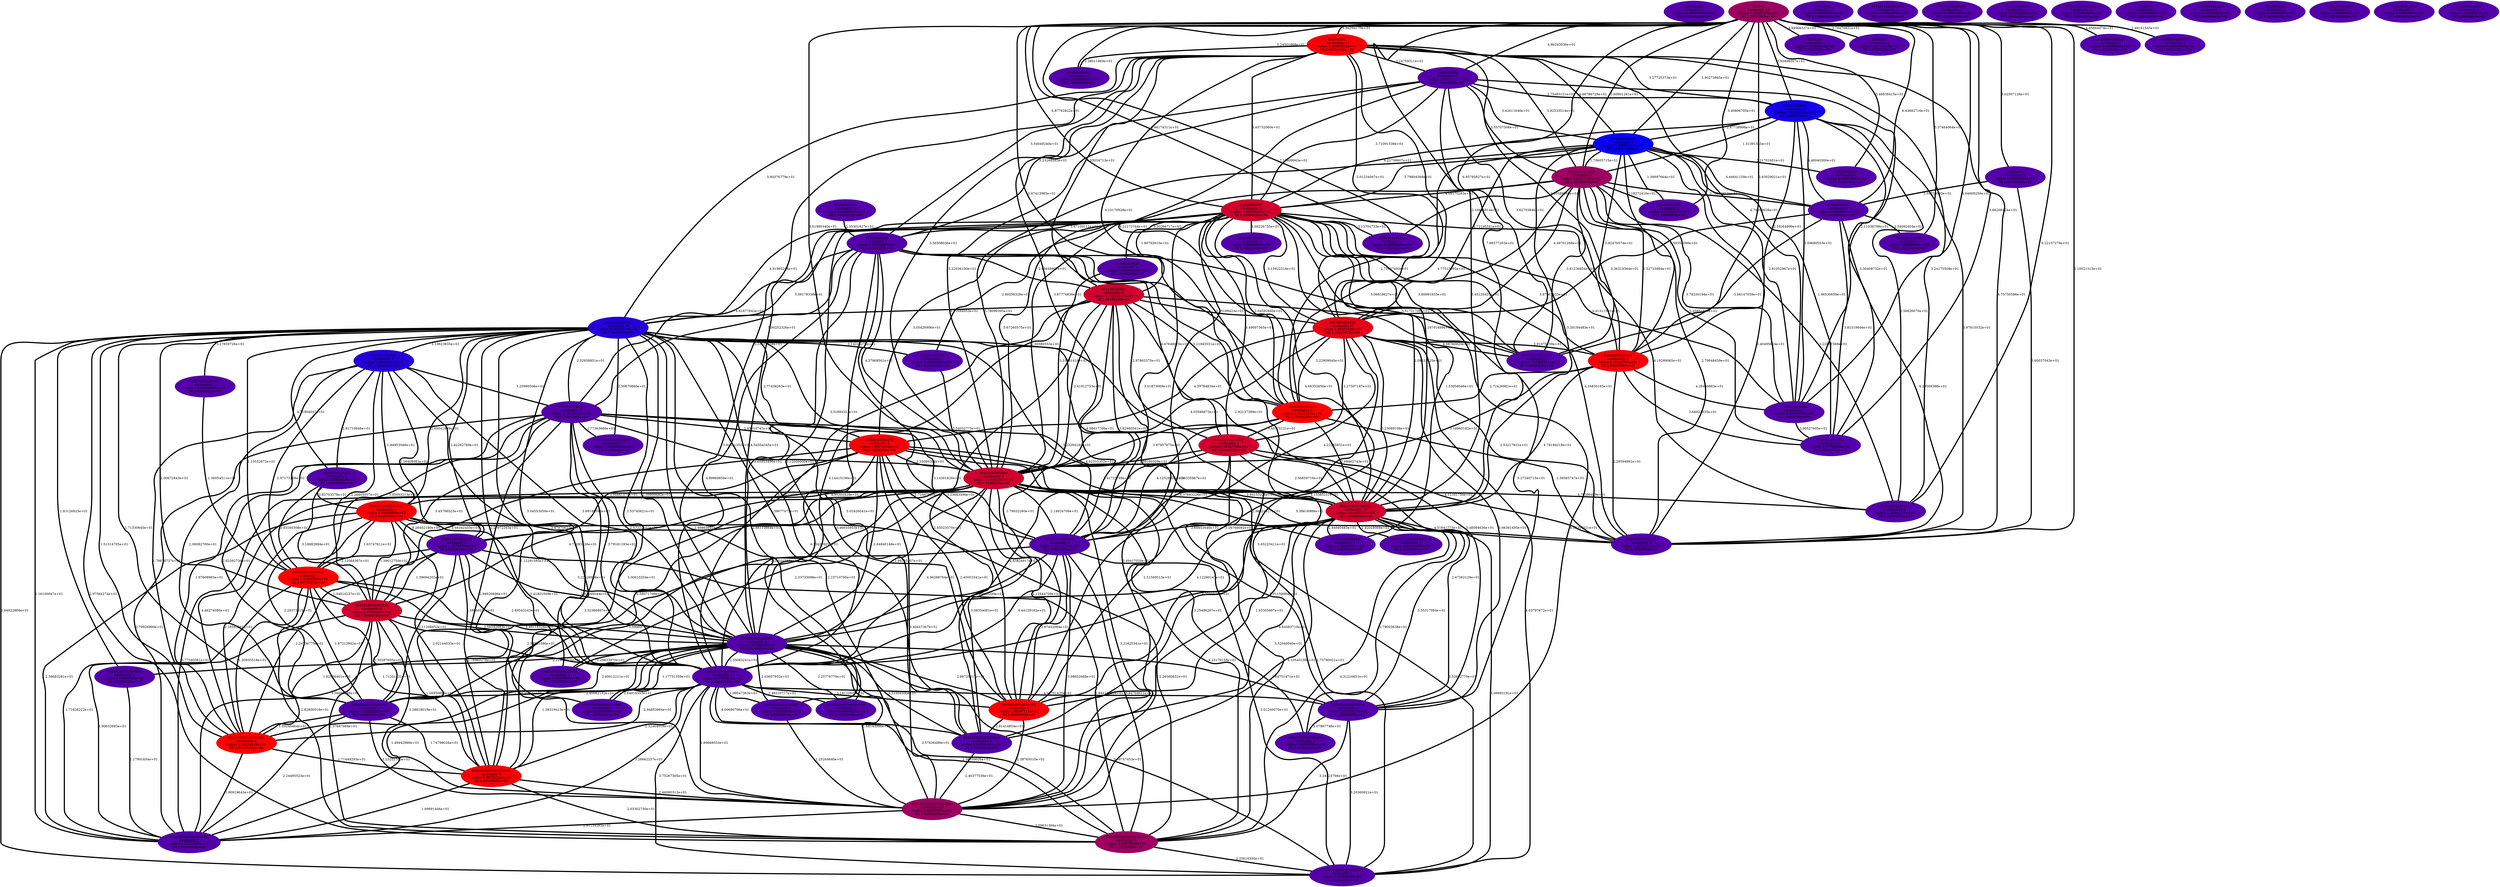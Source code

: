 graph component_cardinality_optimal_22 {
    edge[style=solid, penwidth="5", labeldistance="10"]
    01010100 [label="01010100\ncardinality 1\nradius 0.00000000e+00\nlfd 1.00000000e+00", color="#5400AA", style="filled"]
    01001010010 [label="01001010010\ncardinality 1\nradius 0.00000000e+00\nlfd 1.00000000e+00", color="#5400AA", style="filled"]
    0100101010101 [label="0100101010101\ncardinality 5\nradius 2.21571185e+01\nlfd 1.32192809e+00", color="#9D0061", style="filled"]
    01010101010010010101 [label="01010101010010010101\ncardinality 5\nradius 1.62870409e+01\nlfd 1.32192809e+00", color="#9D0061", style="filled"]
    01010000 [label="01010000\ncardinality 1\nradius 0.00000000e+00\nlfd 1.00000000e+00", color="#5400AA", style="filled"]
    010101010101001010101 [label="010101010101001010101\ncardinality 2\nradius 1.21356870e+01\nlfd 1.00000000e+00", color="#5400AA", style="filled"]
    010101010100101010 [label="010101010100101010\ncardinality 2\nradius 1.90390336e+01\nlfd 1.00000000e+00", color="#5400AA", style="filled"]
    0101010101010100 [label="0101010101010100\ncardinality 1\nradius 0.00000000e+00\nlfd 1.00000000e+00", color="#5400AA", style="filled"]
    010101001010010 [label="010101001010010\ncardinality 2\nradius 1.15763336e+01\nlfd 1.00000000e+00", color="#5400AA", style="filled"]
    0100100 [label="0100100\ncardinality 1\nradius 0.00000000e+00\nlfd 1.00000000e+00", color="#5400AA", style="filled"]
    0100001 [label="0100001\ncardinality 2\nradius 2.44755838e+01\nlfd 1.00000000e+00", color="#5400AA", style="filled"]
    01001001 [label="01001001\ncardinality 2\nradius 3.59636900e+01\nlfd 1.00000000e+00", color="#5400AA", style="filled"]
    0101010101001010 [label="0101010101001010\ncardinality 1\nradius 0.00000000e+00\nlfd 1.00000000e+00", color="#5400AA", style="filled"]
    0101010101001010101 [label="0101010101001010101\ncardinality 10\nradius 2.00871601e+01\nlfd 1.32192809e+00", color="#9D0061", style="filled"]
    01010101010100101010 [label="01010101010100101010\ncardinality 1\nradius 0.00000000e+00\nlfd 1.00000000e+00", color="#5400AA", style="filled"]
    0100101000 [label="0100101000\ncardinality 2\nradius 2.50331121e+01\nlfd 1.00000000e+00", color="#5400AA", style="filled"]
    01001010001 [label="01001010001\ncardinality 3\nradius 1.90520734e+01\nlfd 5.84962501e-01", color="#1500E9", style="filled"]
    01010101010001 [label="01010101010001\ncardinality 3\nradius 3.49331247e+01\nlfd 1.58496250e+00", color="#D0002E", style="filled"]
    010010101000 [label="010010101000\ncardinality 1\nradius 0.00000000e+00\nlfd 1.00000000e+00", color="#5400AA", style="filled"]
    01010100101010001 [label="01010100101010001\ncardinality 2\nradius 1.35522397e+01\nlfd 1.00000000e+00", color="#5400AA", style="filled"]
    0101010010010 [label="0101010010010\ncardinality 2\nradius 1.47838628e+01\nlfd 1.00000000e+00", color="#5400AA", style="filled"]
    010100010100 [label="010100010100\ncardinality 1\nradius 0.00000000e+00\nlfd 1.00000000e+00", color="#5400AA", style="filled"]
    0101010010100 [label="0101010010100\ncardinality 1\nradius 0.00000000e+00\nlfd 1.00000000e+00", color="#5400AA", style="filled"]
    010101010010 [label="010101010010\ncardinality 1\nradius 0.00000000e+00\nlfd 1.00000000e+00", color="#5400AA", style="filled"]
    010101010101000 [label="010101010101000\ncardinality 1\nradius 0.00000000e+00\nlfd 1.00000000e+00", color="#5400AA", style="filled"]
    01010101000101 [label="01010101000101\ncardinality 4\nradius 1.95274448e+01\nlfd 2.00000000e+00", color="#F60008", style="filled"]
    0101010010010101 [label="0101010010010101\ncardinality 4\nradius 1.58626858e+01\nlfd 2.00000000e+00", color="#F60008", style="filled"]
    010000 [label="010000\ncardinality 1\nradius 0.00000000e+00\nlfd 1.00000000e+00", color="#5400AA", style="filled"]
    0101000100010 [label="0101000100010\ncardinality 1\nradius 0.00000000e+00\nlfd 1.00000000e+00", color="#5400AA", style="filled"]
    01010101010101001 [label="01010101010101001\ncardinality 4\nradius 1.35097113e+01\nlfd 2.00000000e+00", color="#F60008", style="filled"]
    010100010100101 [label="010100010100101\ncardinality 2\nradius 2.25343737e+01\nlfd 1.00000000e+00", color="#5400AA", style="filled"]
    01010100101010101001 [label="01010100101010101001\ncardinality 2\nradius 1.20233065e+01\nlfd 1.00000000e+00", color="#5400AA", style="filled"]
    01010001000101 [label="01010001000101\ncardinality 2\nradius 1.36904273e+01\nlfd 1.00000000e+00", color="#5400AA", style="filled"]
    0100101010100 [label="0100101010100\ncardinality 1\nradius 0.00000000e+00\nlfd 1.00000000e+00", color="#5400AA", style="filled"]
    0101010010001 [label="0101010010001\ncardinality 5\nradius 1.60915319e+01\nlfd 7.36965594e-01", color="#2600D8", style="filled"]
    010100101001 [label="010100101001\ncardinality 9\nradius 1.75902047e+01\nlfd 1.58496250e+00", color="#D0002E", style="filled"]
    0101010100101 [label="0101010100101\ncardinality 10\nradius 3.36127639e+01\nlfd 7.36965594e-01", color="#2600D8", style="filled"]
    0101010010101010100 [label="0101010010101010100\ncardinality 1\nradius 0.00000000e+00\nlfd 1.00000000e+00", color="#5400AA", style="filled"]
    01010001010010 [label="01010001010010\ncardinality 1\nradius 0.00000000e+00\nlfd 1.00000000e+00", color="#5400AA", style="filled"]
    01001010101001 [label="01001010101001\ncardinality 2\nradius 1.87725358e+01\nlfd 1.00000000e+00", color="#5400AA", style="filled"]
    0101010100010 [label="0101010100010\ncardinality 2\nradius 2.26186494e+01\nlfd 1.00000000e+00", color="#5400AA", style="filled"]
    01010001010101 [label="01010001010101\ncardinality 6\nradius 1.91221651e+01\nlfd 2.58496250e+00", color="#FE0000", style="filled"]
    01010001000 [label="01010001000\ncardinality 1\nradius 0.00000000e+00\nlfd 1.00000000e+00", color="#5400AA", style="filled"]
    010010101001 [label="010010101001\ncardinality 4\nradius 2.83855791e+01\nlfd 4.15037499e-01", color="#0900F5", style="filled"]
    010101001001010 [label="010101001001010\ncardinality 1\nradius 0.00000000e+00\nlfd 1.00000000e+00", color="#5400AA", style="filled"]
    01010001001 [label="01010001001\ncardinality 6\nradius 3.26568385e+01\nlfd 1.58496250e+00", color="#D0002E", style="filled"]
    0101001000 [label="0101001000\ncardinality 1\nradius 0.00000000e+00\nlfd 1.00000000e+00", color="#5400AA", style="filled"]
    0100101001010 [label="0100101001010\ncardinality 1\nradius 0.00000000e+00\nlfd 1.00000000e+00", color="#5400AA", style="filled"]
    01010100101010100 [label="01010100101010100\ncardinality 1\nradius 0.00000000e+00\nlfd 1.00000000e+00", color="#5400AA", style="filled"]
    010101010101001010 [label="010101010101001010\ncardinality 1\nradius 0.00000000e+00\nlfd 1.00000000e+00", color="#5400AA", style="filled"]
    01010010010 [label="01010010010\ncardinality 1\nradius 0.00000000e+00\nlfd 1.00000000e+00", color="#5400AA", style="filled"]
    01010010100 [label="01010010100\ncardinality 2\nradius 2.76025687e+01\nlfd 1.00000000e+00", color="#5400AA", style="filled"]
    0101000101010 [label="0101000101010\ncardinality 1\nradius 0.00000000e+00\nlfd 1.00000000e+00", color="#5400AA", style="filled"]
    0101010101000 [label="0101010101000\ncardinality 1\nradius 0.00000000e+00\nlfd 1.00000000e+00", color="#5400AA", style="filled"]
    01010101010010010 [label="01010101010010010\ncardinality 1\nradius 0.00000000e+00\nlfd 1.00000000e+00", color="#5400AA", style="filled"]
    0101001010100 [label="0101001010100\ncardinality 1\nradius 0.00000000e+00\nlfd 1.00000000e+00", color="#5400AA", style="filled"]
    010101010000 [label="010101010000\ncardinality 1\nradius 0.00000000e+00\nlfd 1.00000000e+00", color="#5400AA", style="filled"]
    010100001 [label="010100001\ncardinality 4\nradius 2.82480035e+01\nlfd 2.00000000e+00", color="#F60008", style="filled"]
    01001010010101 [label="01001010010101\ncardinality 4\nradius 1.91323705e+01\nlfd 2.00000000e+00", color="#F60008", style="filled"]
    0101010101010001 [label="0101010101010001\ncardinality 2\nradius 2.87023518e+01\nlfd 1.00000000e+00", color="#5400AA", style="filled"]
    0101010010101001 [label="0101010010101001\ncardinality 6\nradius 1.79809399e+01\nlfd 1.58496250e+00", color="#D0002E", style="filled"]
    0101010101001001010 [label="0101010101001001010\ncardinality 1\nradius 0.00000000e+00\nlfd 1.00000000e+00", color="#5400AA", style="filled"]
    01010010001 [label="01010010001\ncardinality 2\nradius 2.59568141e+01\nlfd 1.00000000e+00", color="#5400AA", style="filled"]
    0101010101010010 [label="0101010101010010\ncardinality 2\nradius 2.32038273e+01\nlfd 1.00000000e+00", color="#5400AA", style="filled"]
    01010010101001 [label="01010010101001\ncardinality 3\nradius 2.08347186e+01\nlfd 1.58496250e+00", color="#D0002E", style="filled"]
    0101010101010101 [label="0101010101010101\ncardinality 18\nradius 3.05267162e+01\nlfd 1.58496250e+00", color="#D0002E", style="filled"]
    010101010100100 [label="010101010100100\ncardinality 4\nradius 2.57180520e+01\nlfd 1.00000000e+00", color="#5400AA", style="filled"]
    010101001000 [label="010101001000\ncardinality 1\nradius 0.00000000e+00\nlfd 1.00000000e+00", color="#5400AA", style="filled"]
    0101010010101010101 [label="0101010010101010101\ncardinality 8\nradius 9.88752244e+00\nlfd 2.00000000e+00", color="#F60008", style="filled"]
    010001 [label="010001\ncardinality 10\nradius 5.59391276e+01\nlfd 1.32192809e+00", color="#9D0061", style="filled"]
    0101001010101 [label="0101001010101\ncardinality 17\nradius 2.95357428e+01\nlfd 1.76553475e+00", color="#E60018", style="filled"]
    0101010010101000 [label="0101010010101000\ncardinality 1\nradius 0.00000000e+00\nlfd 1.00000000e+00", color="#5400AA", style="filled"]
    010101001010101001 [label="010101001010101001\ncardinality 6\nradius 1.15214018e+01\nlfd 2.58496250e+00", color="#FE0000", style="filled"]
    0101010010100101 [label="0101010010100101\ncardinality 7\nradius 1.41656204e+01\nlfd 2.80735492e+00", color="#FE0000", style="filled"]
    010101010000101 [label="010101010000101\ncardinality 2\nradius 2.45744786e+01\nlfd 1.00000000e+00", color="#5400AA", style="filled"]
    0100101010001 [label="0100101010001\ncardinality 2\nradius 2.39707655e+01\nlfd 1.00000000e+00", color="#5400AA", style="filled"]
    01010101000010 [label="01010101000010\ncardinality 1\nradius 0.00000000e+00\nlfd 1.00000000e+00", color="#5400AA", style="filled"]
    01010010010101 [label="01010010010101\ncardinality 2\nradius 1.71730574e+01\nlfd 1.00000000e+00", color="#5400AA", style="filled"]
    0101001001010 [label="0101001001010\ncardinality 1\nradius 0.00000000e+00\nlfd 1.00000000e+00", color="#5400AA", style="filled"]
    01010010101001 -- 01010101010101001 [label="2.51569513e+01"]
    0100101010101 -- 010010101000 [label="2.19272410e+01"]
    01010010100 -- 0101010100101 [label="5.09178338e+01"]
    0101010101010101 -- 0101010101001010101 [label="4.10545198e+01"]
    0101010100101 -- 01010101010010010101 [label="2.97584274e+01"]
    0100101010101 -- 010100010100101 [label="2.79848459e+01"]
    010010101001 -- 01010101010001 [label="5.78099395e+01"]
    0101010100101 -- 01010101000101 [label="2.77438263e+01"]
    01001010010101 -- 01010001010101 [label="2.72426981e+01"]
    0100101010101 -- 01001010010101 [label="1.52733984e+01"]
    01010001001 -- 0101010101010010 [label="5.27340715e+01"]
    010001 -- 0101010101010101 [label="7.96577203e+01"]
    01010001001 -- 0101010101010001 [label="5.12000000e+01"]
    0101010010001 -- 010101010100100 [label="3.88190598e+01"]
    0101010101010001 -- 010101010100101010 [label="4.00690766e+01"]
    01010101000101 -- 01010101010001 [label="2.33080394e+01"]
    010001 -- 010010101000 [label="3.40806705e+01"]
    010001 -- 01010001000101 [label="6.22157279e+01"]
    0101010100101 -- 01010101010010010 [label="3.04553050e+01"]
    01001010001 -- 010100010100101 [label="3.97815032e+01"]
    010001 -- 010100010100101 [label="5.10021313e+01"]
    0101010010001 -- 010101001010101001 [label="1.79878737e+01"]
    0100101000 -- 0100101010001 [label="2.11036798e+01"]
    0101010100101 -- 01010100101010001 [label="1.71330645e+01"]
    010100101001 -- 0101010101010001 [label="4.60372458e+01"]
    0101010101010001 -- 0101010101001001010 [label="2.48210777e+01"]
    0101010010010101 -- 010101001010101001 [label="2.18563561e+01"]
    0100101000 -- 01001010010101 [label="3.62703846e+01"]
    01010101010001 -- 01010101010010010 [label="2.33733096e+01"]
    01010001001 -- 01010010100 [label="3.67109112e+01"]
    0101010100101 -- 0101010101010001 [label="2.53745621e+01"]
    01010001001 -- 010100010100101 [label="4.16850165e+01"]
    0100101010101 -- 0100101010001 [label="3.78230194e+01"]
    01010101000101 -- 0101010010101001 [label="3.66342435e+01"]
    01010001001 -- 01010010101001 [label="3.49097365e+01"]
    010001 -- 01001010010 [label="5.24501868e+01"]
    010101010100100 -- 010101010100101010 [label="3.53304500e+01"]
    0101010101010101 -- 0101010101010010 [label="3.55317984e+01"]
    0101010100101 -- 0101010010100101 [label="2.10532872e+01"]
    01010010001 -- 0101001010101 [label="5.36319364e+01"]
    010100101001 -- 01010001010101 [label="3.21943551e+01"]
    01010101010001 -- 010101010100100 [label="2.96135307e+01"]
    01010010101001 -- 0101010101010001 [label="4.83824917e+01"]
    0101010100101 -- 0101010101010010 [label="5.46084636e+01"]
    0101010101010001 -- 0101010010101010101 [label="2.32464019e+01"]
    0101010010100101 -- 01010101010010010101 [label="2.82800018e+01"]
    01010101010001 -- 010100010100101 [label="5.38616988e+01"]
    0100101010101 -- 01010101010001 [label="5.67260575e+01"]
    010101010100100 -- 01010100101010001 [label="2.60012211e+01"]
    01010101010010010101 -- 010101010101001010101 [label="2.25610350e+01"]
    01010101010001 -- 010101010101001010 [label="3.25486267e+01"]
    01010001001 -- 0101001001010 [label="3.08226735e+01"]
    01010101000101 -- 01010100101010001 [label="3.30610254e+01"]
    010001 -- 0100101000 [label="4.86243036e+01"]
    01010101010001 -- 010101001010010 [label="4.39677473e+01"]
    01010101010001 -- 01010100101010101001 [label="3.77540581e+01"]
    0100101000 -- 01010010100 [label="5.23268583e+01"]
    010101010100100 -- 0101010101001001010 [label="2.25776770e+01"]
    0101010101010010 -- 01010101010010010101 [label="3.34523766e+01"]
    01010101000101 -- 010101010000101 [label="1.72467620e+01"]
    01010100101010100 -- 01010100101010101001 [label="1.17901654e+01"]
    0101010010100101 -- 0101010010101001 [label="1.34810237e+01"]
    0101010100010 -- 010101001010101001 [label="1.97608983e+01"]
    010101001010010 -- 010101001010101001 [label="2.24736779e+01"]
    010101010000101 -- 0101010101001010101 [label="3.98652668e+01"]
    0101010101010001 -- 010101001010101001 [label="2.94853964e+01"]
    0101001010101 -- 01001010010101 [label="3.91075159e+01"]
    0101010010001 -- 0101010010010 [label="2.81716648e+01"]
    010100001 -- 0100101000 [label="3.24759311e+01"]
    01001010001 -- 0100101010101 [label="1.51391545e+01"]
    0101001010101 -- 01010001010101 [label="2.22909040e+01"]
    01010001001 -- 0101010101010101 [label="2.09331125e+01"]
    01001010010101 -- 01001010101001 [label="3.66922935e+01"]
    010101001010101001 -- 0101010010101010101 [label="1.71449293e+01"]
    01010010100 -- 0101010101010001 [label="4.89969856e+01"]
    0101010100101 -- 0101010010101010101 [label="1.12291585e+01"]
    010001 -- 0100101001010 [label="2.46141545e+01"]
    010100101001 -- 0101010101001010101 [label="3.49417029e+01"]
    010001 -- 01001010001 [label="3.93898007e+01"]
    01010001001 -- 01010101000101 [label="3.05420906e+01"]
    01010010100 -- 0101010101001010101 [label="3.65223411e+01"]
    01010001001 -- 0100101010001 [label="4.41311591e+01"]
    010100001 -- 010100010100101 [label="4.75750586e+01"]
    0100101010101 -- 01001010101001 [label="2.45851520e+01"]
    01010010101001 -- 0101010101010101 [label="2.56659716e+01"]
    01010010100 -- 01010010101001 [label="4.47649070e+01"]
    0101010100101 -- 010101010101001010101 [label="3.94922866e+01"]
    01010101000101 -- 010101001010010 [label="3.04441374e+01"]
    010101001010010 -- 0101010010101010101 [label="1.76960278e+01"]
    010100001 -- 01001010001 [label="3.27725373e+01"]
    0101010101010101 -- 01010101010100101010 [label="2.82028066e+01"]
    010101001010010 -- 0101010010101001 [label="1.39694202e+01"]
    010101010100100 -- 01010101010010010 [label="2.29633970e+01"]
    01001010001 -- 01001010101001 [label="3.30408732e+01"]
    01010010100 -- 010100101001 [label="2.65649807e+01"]
    0101010010010101 -- 01010101010010010101 [label="2.26560831e+01"]
    0101010100010 -- 010101010100100 [label="2.57222141e+01"]
    01010010100 -- 01010101010001 [label="4.37968561e+01"]
    010001 -- 01010001010101 [label="5.67413985e+01"]
    010101001001010 -- 0101010010100101 [label="1.36054511e+01"]
    0101010100101 -- 01010100101010101001 [label="1.16100947e+01"]
    0101010010010101 -- 0101010010101010101 [label="2.02144033e+01"]
    01010001010101 -- 010101010000101 [label="4.12529805e+01"]
    01010010100 -- 01010010010101 [label="3.51721708e+01"]
    0101010010100101 -- 01010100101010101001 [label="1.71626222e+01"]
    010001 -- 0101000100010 [label="4.95864074e+01"]
    01010010100 -- 010101010100101010 [label="3.02426041e+01"]
    01010101000101 -- 0101010101001010101 [label="3.40447367e+01"]
    010010101001 -- 010010101000 [label="1.36997664e+01"]
    0101010010101001 -- 01010101010010010101 [label="2.37687084e+01"]
    01010101000101 -- 01010101010101001 [label="2.45053341e+01"]
    0101010101010010 -- 010101010101001010101 [label="3.20360921e+01"]
    01010001001 -- 0101010101001010101 [label="4.42354021e+01"]
    01001010001 -- 01010001000101 [label="2.56626070e+01"]
    0101010100101 -- 010101010000101 [label="3.23294185e+01"]
    010101010000 -- 01010101010001 [label="2.54032773e+01"]
    0101010010101001 -- 0101010101001010101 [label="3.38818019e+01"]
    0101010010101001 -- 010101010100100 [label="2.56592693e+01"]
    0101010100010 -- 01010100101010101001 [label="2.79926990e+01"]
    01010101010101001 -- 010101010100101010 [label="2.81414854e+01"]
    010010101001 -- 01010001000 [label="2.21701601e+01"]
    01001010010101 -- 010100010100101 [label="2.26594991e+01"]
    010101010100100 -- 0101010101010100 [label="2.03607932e+01"]
    0101010101010001 -- 01010101010101001 [label="3.14122635e+01"]
    0101010100010 -- 0101010010101001 [label="3.45706523e+01"]
    01010001001 -- 0101010100101 [label="4.91985244e+01"]
    01010101010001 -- 01010101010101001 [label="2.12844709e+01"]
    01010101010001 -- 0101010101010001 [label="4.06288764e+01"]
    01010001001 -- 01010101000010 [label="1.53958046e+01"]
    0101001010101 -- 01010010010101 [label="4.58760820e+01"]
    01001001 -- 01010010001 [label="5.55753992e+01"]
    010101010100100 -- 01010100101010100 [label="2.21849025e+01"]
    010100001 -- 0101010101010101 [label="4.77513895e+01"]
    010101010000101 -- 01010101010010010101 [label="3.94704611e+01"]
    0101010010101010101 -- 01010101010010010101 [label="2.03302730e+01"]
    01010010101001 -- 010100010100101 [label="4.11161756e+01"]
    0101010010001 -- 0101010100010 [label="3.25980506e+01"]
    0101010100101 -- 0101010010101001 [label="2.00672843e+01"]
    0101010010101010101 -- 01010100101010101001 [label="1.09891446e+01"]
    0101010101010001 -- 010101010101001010101 [label="3.75267305e+01"]
    0100101000 -- 01001010001 [label="2.75483121e+01"]
    01010001001 -- 01010101010101001 [label="2.26335967e+01"]
    0100101010101 -- 01010001001 [label="4.08170283e+01"]
    010001 -- 0100101010101 [label="3.60901261e+01"]
    0101001010101 -- 010101010000101 [label="4.22285851e+01"]
    0101010010001 -- 0101010010010101 [label="1.94953046e+01"]
    0101010100010 -- 0101010010100101 [label="3.05003213e+01"]
    01010001010101 -- 01010101010001 [label="3.87957975e+01"]
    0101010100101 -- 0101010100010 [label="2.02658851e+01"]
    010001 -- 0100101010100 [label="5.37464064e+01"]
    01010100101010001 -- 010101001010101001 [label="1.09246464e+01"]
    0101010100101 -- 0101010010010 [label="4.71904047e+01"]
    010101010100101010 -- 0101010101001010101 [label="2.46377536e+01"]
    01010101000101 -- 010101010101001010101 [label="2.75780021e+01"]
    010010101001 -- 01010001010101 [label="2.75937493e+01"]
    01010001001 -- 010101010000101 [label="3.01873069e+01"]
    01010001010101 -- 01010010101001 [label="3.69775121e+01"]
    01001010001 -- 0100101010001 [label="3.59680553e+01"]
    01010010001 -- 010100010100101 [label="4.20569388e+01"]
    010101010000101 -- 010101010101001010101 [label="3.01240070e+01"]
    0101010100101 -- 01010101010001 [label="3.31894321e+01"]
    01010101000101 -- 0101010101010001 [label="3.25520737e+01"]
    0101010101010101 -- 01010101000010 [label="2.84940485e+01"]
    010001 -- 01001010010101 [label="3.63029021e+01"]
    01001010001 -- 010010101001 [label="2.67738996e+01"]
    01010010101001 -- 0101010101010010 [label="2.47262128e+01"]
    010001 -- 010010101001 [label="3.90273865e+01"]
    0100101010101 -- 01010001000101 [label="3.22857368e+01"]
    01010101010001 -- 0101010010101010101 [label="3.59989778e+01"]
    01010101010001 -- 01010001000101 [label="4.76398489e+01"]
    0101001010101 -- 010100010100101 [label="2.53217831e+01"]
    010101010000101 -- 01010101010101001 [label="2.87442064e+01"]
    01010010001 -- 01010010010101 [label="3.08147059e+01"]
    0101010101010001 -- 01010100101010001 [label="2.40082132e+01"]
    01010001010101 -- 010100010100101 [label="2.39585747e+01"]
    010010101001 -- 01010010010101 [label="3.82476574e+01"]
    010010101001 -- 0101001010101 [label="4.72195341e+01"]
    0101010010100101 -- 0101010101010001 [label="3.48118328e+01"]
    010101001010010 -- 0101010010100101 [label="2.12564367e+01"]
    0101010101010001 -- 01010100101010101001 [label="3.26662257e+01"]
    0101010100101 -- 0101010101001010101 [label="2.23710795e+01"]
    01010001001 -- 0101001010101 [label="3.15922316e+01"]
    0101001010101 -- 0101010101010010 [label="3.66381495e+01"]
    0101010100101 -- 010101001001010 [label="3.27859726e+01"]
    010100001 -- 010101010000101 [label="3.67774836e+01"]
    010101001010010 -- 010101010100100 [label="2.92646544e+01"]
    0101010101010001 -- 0101010101001010101 [label="1.89668553e+01"]
    01010100101010001 -- 01010100101010101001 [label="2.24495523e+01"]
    01010001001 -- 0101000101010 [label="3.12704733e+01"]
    010100101001 -- 01010101010001 [label="2.41912753e+01"]
    01010101010001 -- 01010101010010010101 [label="4.23179158e+01"]
    0101010010101001 -- 01010100101010101001 [label="1.90632683e+01"]
    010101010100100 -- 0101010101010001 [label="2.55083241e+01"]
    010101010100100 -- 0101010010101010100 [label="1.17731559e+01"]
    0101001010101 -- 01010101010001 [label="4.03598873e+01"]
    01010010010 -- 01010010100 [label="2.35301827e+01"]
    0101010101010101 -- 010101010101001010101 [label="3.09893191e+01"]
    0101010010101001 -- 01010100101010001 [label="1.30287605e+01"]
    01010101010001 -- 010101010000101 [label="2.14924708e+01"]
    010100101001 -- 0101001010101 [label="3.55199423e+01"]
    010001 -- 01010010010101 [label="6.85785827e+01"]
    010101010100100 -- 0101010010101010101 [label="1.38319413e+01"]
    0101010010010 -- 0101010010100101 [label="2.83160308e+01"]
    0101010101010101 -- 0101010101010001 [label="4.25995399e+01"]
    0101010010010 -- 0101010010101001 [label="3.18882894e+01"]
    01010101010001 -- 010101001010101001 [label="4.46274086e+01"]
    0101010100101 -- 010101001010101001 [label="1.51314705e+01"]
    0100101000 -- 0101010101010101 [label="5.45129425e+01"]
    010010101001 -- 0100101010101 [label="1.70605715e+01"]
    010101010100100 -- 0101010101010010 [label="4.64751471e+01"]
    0101010010101010101 -- 0101010101001010101 [label="2.46080312e+01"]
    0101010101010100 -- 0101010101001010101 [label="1.25264640e+01"]
    0101010010100101 -- 0101010010101010101 [label="1.71201431e+01"]
    01001010001 -- 01010010001 [label="4.48040300e+01"]
    010001 -- 01010010001 [label="6.43892716e+01"]
    0101010100010 -- 0101010101010001 [label="3.79161193e+01"]
    010001 -- 01001001 [label="8.02507128e+01"]
    010001 -- 01010001001 [label="6.87762822e+01"]
    0101001010101 -- 01010101000101 [label="4.39784834e+01"]
    01010010001 -- 0100101010100 [label="2.54092404e+01"]
    01001010010101 -- 0101010101010101 [label="4.78194218e+01"]
    010100101001 -- 01010010010101 [label="3.18791499e+01"]
    01010101010101001 -- 0101010101001010101 [label="2.38765010e+01"]
    01010101000101 -- 0101010101010101 [label="2.41723789e+01"]
    01010010100 -- 010101010100100 [label="4.65953496e+01"]
    01010101000101 -- 01010101010010010101 [label="3.52040040e+01"]
    01010001001 -- 01010001000101 [label="4.19289065e+01"]
    010101001010010 -- 01010101010010010101 [label="1.84419522e+01"]
    010010101001 -- 01001010101001 [label="1.96530659e+01"]
    0101010100101 -- 01010100101010100 [label="1.83126923e+01"]
    0101010010100101 -- 010101010100100 [label="2.58860252e+01"]
    010101001010010 -- 01010100101010001 [label="2.11208452e+01"]
    01010001010101 -- 0101010101010101 [label="2.69462743e+01"]
    0101010010001 -- 010101001010010 [label="2.26408083e+01"]
    010101010000101 -- 010101010100100 [label="2.99443200e+01"]
    0100101000 -- 01010101010001 [label="5.22036100e+01"]
    0100101000 -- 010010101001 [label="3.42611646e+01"]
    010100001 -- 01010101010001 [label="3.56508036e+01"]
    010100001 -- 01010001001 [label="3.65732060e+01"]
    0101010100010 -- 01010101010001 [label="3.91541352e+01"]
    010100001 -- 0100101010001 [label="4.74269628e+01"]
    0100101000 -- 01010001001 [label="3.71091539e+01"]
    0100101010101 -- 01010010010101 [label="3.61236654e+01"]
    0101010101010001 -- 0101010010101010100 [label="2.64916553e+01"]
    010010101001 -- 01010001001 [label="3.79804568e+01"]
    010100101001 -- 0101010101010101 [label="2.92137399e+01"]
    0101010100010 -- 0101010010101010101 [label="2.94626696e+01"]
    0101010100101 -- 0101010101010100 [label="2.46865692e+01"]
    010100010100 -- 01010101010001 [label="3.31781419e+01"]
    010100001 -- 01001010010101 [label="3.20588069e+01"]
    01001010001 -- 01010001001 [label="4.22758607e+01"]
    0101010010010 -- 0101010010010101 [label="2.83703578e+01"]
    0101010100010 -- 010101010000101 [label="3.14391826e+01"]
    010100001 -- 010010101001 [label="4.66786729e+01"]
    0101010010001 -- 01010100101010001 [label="2.08082700e+01"]
    0101010010101001 -- 010101001010101001 [label="1.62506461e+01"]
    01010001001 -- 01010001010101 [label="2.04592840e+01"]
    01010100101010001 -- 0101010010101010101 [label="1.74798026e+01"]
    0101010100101 -- 010101001010010 [label="2.62262769e+01"]
    01010001001 -- 010100101001 [label="1.90792610e+01"]
    0101010100010 -- 0101010010101000 [label="1.77363666e+01"]
    0101010010010101 -- 0101010010100101 [label="1.63747611e+01"]
    0101010101010101 -- 010101010000101 [label="2.69853646e+01"]
    01001010010101 -- 01010101010001 [label="5.18960182e+01"]
    0101010100101 -- 010101010000 [label="3.14216279e+01"]
    0101010010010101 -- 01010100101010001 [label="2.29373015e+01"]
    0101010010010101 -- 0101010101010001 [label="3.41801009e+01"]
    0101010010100101 -- 010101001010101001 [label="1.30935518e+01"]
    01010001001 -- 010101010100101010 [label="4.15385231e+01"]
    0101010010100101 -- 01010100101010001 [label="1.87213942e+01"]
    0101010010001 -- 0101010010101001 [label="2.28405057e+01"]
    0101010100010 -- 01010100101010001 [label="2.62382736e+01"]
    0101010101010101 -- 010101010100101010 [label="4.64383710e+01"]
    01010001001 -- 01001010010101 [label="3.87667525e+01"]
    0101001010101 -- 01010101010101001 [label="3.38768092e+01"]
    01010101010001 -- 01010101000010 [label="2.98024127e+01"]
    0101010100010 -- 01010101000101 [label="2.83810747e+01"]
    0100101010101 -- 0101001010101 [label="4.49701268e+01"]
    01010010100 -- 0101010101010101 [label="4.66352656e+01"]
    0101010100101 -- 010101010100101010 [label="4.13437601e+01"]
    01010101010001 -- 0101010010101001 [label="4.71093526e+01"]
    010100101001 -- 010101010000101 [label="3.82980561e+01"]
    0101010101010101 -- 010101010100100 [label="4.12280147e+01"]
    010100001 -- 0100101010101 [label="3.92533514e+01"]
    01010010101001 -- 01010101010001 [label="3.98199309e+01"]
    010100001 -- 010100101001 [label="4.03034713e+01"]
    010001 -- 01010101010001 [label="8.51990340e+01"]
    010101001010101001 -- 01010100101010101001 [label="1.90919643e+01"]
    010100001 -- 01001010010 [label="2.38011869e+01"]
    010100101001 -- 010101010100101010 [label="2.45023570e+01"]
    0101010010001 -- 0101010010100101 [label="2.07173188e+01"]
    0101010101010010 -- 010101010101001010 [label="2.07867746e+01"]
    0101010101010101 -- 010101010101001010 [label="2.79003638e+01"]
    01010001001 -- 010101010100100 [label="4.54504345e+01"]
    01010101010001 -- 010101010100101010 [label="3.08354001e+01"]
    010010101001 -- 01010010001 [label="4.44641159e+01"]
    01010101010001 -- 0101010101001010101 [label="3.21625341e+01"]
    0101010100101 -- 0101010010010101 [label="2.85041839e+01"]
    010100001 -- 0101001010101 [label="5.01234067e+01"]
    0101010101010101 -- 01010101010010010101 [label="4.31216651e+01"]
    01010001001 -- 010101010000 [label="2.99256328e+01"]
    01001010001 -- 01001010010101 [label="2.16264999e+01"]
    01010010101001 -- 010101010000101 [label="4.37883226e+01"]
    0101010100101 -- 0101010010101000 [label="2.50670860e+01"]
    010100001 -- 01010001010101 [label="4.10170928e+01"]
    01010001001 -- 0101010100010 [label="4.61677842e+01"]
    01010010001 -- 01001010101001 [label="3.81519646e+01"]
    0101010100010 -- 0101010101001010101 [label="3.52366897e+01"]
    01010101010001 -- 010101010101001010101 [label="3.52692770e+01"]
    0101010010101001 -- 0101010101010001 [label="2.58501586e+01"]
    0101001010101 -- 010101010101001010101 [label="4.03797672e+01"]
    0100101010101 -- 01010001010101 [label="3.06818627e+01"]
    0101010101001010101 -- 01010101010010010101 [label="3.09631394e+01"]
    0100101000 -- 0100101010101 [label="3.55707506e+01"]
    010100001 -- 01010010100 [label="5.54049240e+01"]
    0101010101010001 -- 0101010101010010 [label="4.43701420e+01"]
    010001 -- 010100001 [label="5.94294170e+01"]
    0101010010010101 -- 0101010010101001 [label="1.39612750e+01"]
    010100001 -- 01010001000101 [label="3.24175508e+01"]
    01010010100 -- 01010101010101001 [label="3.23683596e+01"]
    01010101010001 -- 0101010010010101 [label="4.95302928e+01"]
    0101010010010101 -- 010101001010010 [label="9.26402180e+00"]
    01010100101010001 -- 0101010101001010101 [label="3.23252765e+01"]
    01001010010101 -- 0100101010001 [label="4.26440863e+01"]
    0101010101010001 -- 0101010101010100 [label="1.99547363e+01"]
    0101010010001 -- 0101010101010001 [label="3.87870623e+01"]
    010001 -- 0101001010101 [label="7.17609943e+01"]
    0101010100010 -- 0101010101010101 [label="4.62255352e+01"]
    0100101010001 -- 01001010101001 [label="3.90527605e+01"]
    010001 -- 01001010101001 [label="3.66208124e+01"]
    01010101010001 -- 0101010101010010 [label="5.01159984e+01"]
    01010101010001 -- 01010100101010001 [label="4.58071708e+01"]
    01010001001 -- 010100010100 [label="3.20266717e+01"]
    010001 -- 0101000101010 [label="4.94174311e+01"]
    0101010100101 -- 0101010101010101 [label="4.58617706e+01"]
    010001 -- 01010001000 [label="5.46938415e+01"]
    0101010100101 -- 010101010100100 [label="1.09899682e+01"]
    010101001010010 -- 0101010101010001 [label="2.69543243e+01"]
    0101010101001010101 -- 01010100101010101001 [label="2.91134385e+01"]
    010010101001 -- 0101010101010101 [label="5.26184483e+01"]
    01010101010001 -- 0101010101010101 [label="2.94153225e+01"]
    010101010100100 -- 010101001010101001 [label="2.29676294e+01"]
    010101010000101 -- 0101010101010001 [label="4.44129182e+01"]
    010101010100100 -- 01010101010101001 [label="2.86725217e+01"]
    010010101001 -- 010100010100101 [label="3.40495624e+01"]
    010101010100100 -- 0101010101001010101 [label="1.68143986e+01"]
    0100101010101 -- 01010010001 [label="3.76974813e+01"]
    01010001001 -- 01010101010001 [label="2.56580553e+01"]
    0100101000 -- 01010001010101 [label="4.21172744e+01"]
    0101010010010101 -- 010101010100100 [label="3.22426906e+01"]
    010100001 -- 0101010100101 [label="5.84376779e+01"]
    0101010100101 -- 0101010010101010100 [label="1.27972263e+01"]
    0100101010101 -- 0101000101010 [label="2.19406814e+01"]
    010010101001 -- 0100101010001 [label="2.81052967e+01"]
    010001 -- 0100100 [label="4.94906537e+01"]
    010001 -- 0100101010001 [label="4.64669259e+01"]
    010100101001 -- 01010101010101001 [label="1.79032260e+01"]
    010101010100100 -- 01010101010010010101 [label="2.57836499e+01"]
    0101010100101 -- 01010101010101001 [label="3.46655953e+01"]
    010101010000101 -- 01010100101010101001 [label="3.56696846e+01"]
    010010101001 -- 01001010010101 [label="2.58354098e+01"]
    01010010100 -- 0101010100010 [label="5.00252326e+01"]
    01010001001 -- 01010010010101 [label="3.80991653e+01"]
    010001 -- 0100001 [label="3.78470831e+01"]
    0101010101010101 -- 01010101010101001 [label="1.93305897e+01"]
    010101010100100 -- 01010100101010101001 [label="1.49442999e+01"]
    0101010101010001 -- 01010101010010010101 [label="2.58709026e+01"]
    0101001010101 -- 01010010101001 [label="2.27507187e+01"]
    0101010100101 -- 0101010010001 [label="3.19623935e+01"]
    010101010100100 -- 010101010101001010101 [label="3.59747453e+01"]
    01001001 -- 010100010100101 [label="5.60037043e+01"]
    01010101000101 -- 010101010100100 [label="2.84840148e+01"]
    010100101001 -- 0101010100101 [label="4.71694053e+01"]
    0101010101010101 -- 010100010100101 [label="4.31641773e+01"]
    0101001010101 -- 0101010101010101 [label="2.23089108e+01"]
    0101010010010101 -- 01010100101010101001 [label="2.58683281e+01"]
    0101010100101 -- 0101010101001001010 [label="2.88110864e+01"]
    0101010010101001 -- 0101010010101010101 [label="1.26950896e+01"]
    010100001 -- 010101010100100 [label="5.31217338e+01"]
    010100101001 -- 010101010100100 [label="4.14415106e+01"]
    010100101001 -- 01010010101001 [label="2.97863375e+01"]
}
